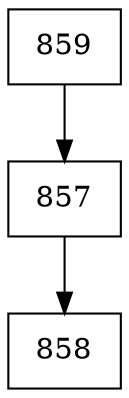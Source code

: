 digraph G {
  node [shape=record];
  node0 [label="{859}"];
  node0 -> node1;
  node1 [label="{857}"];
  node1 -> node2;
  node2 [label="{858}"];
}
